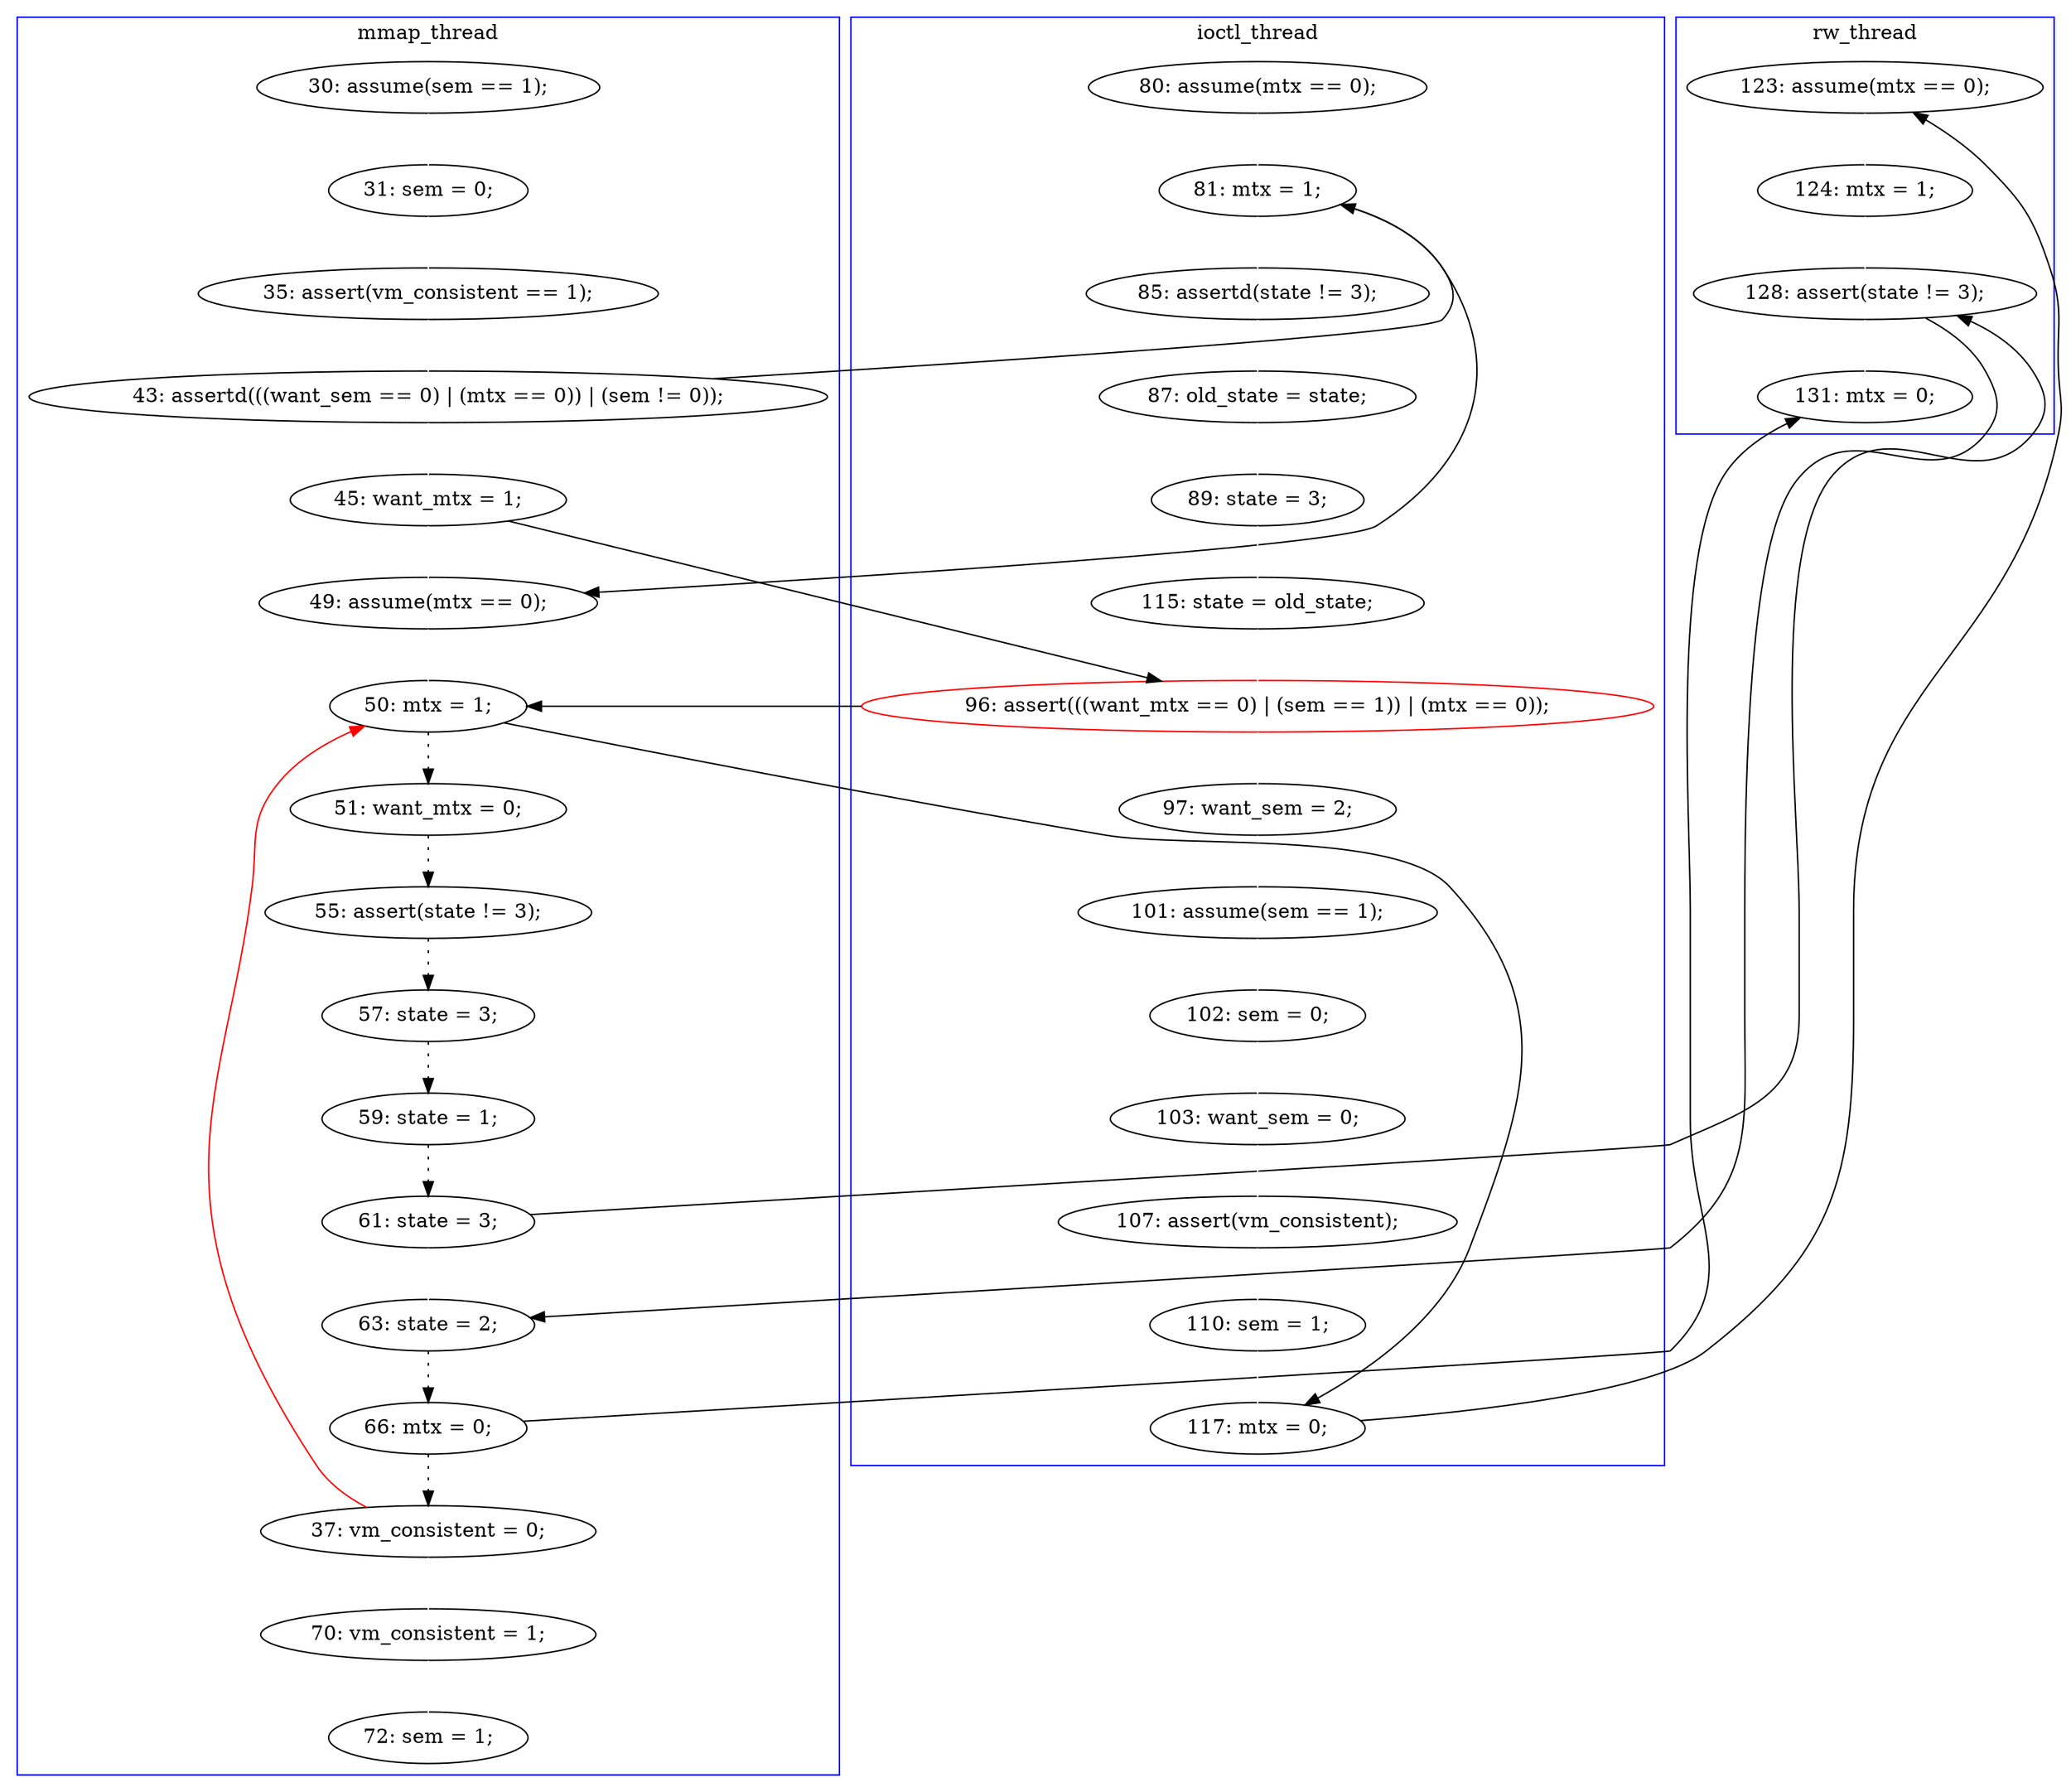 digraph Counterexample {
	11 -> 12 [color = white, style = solid]
	47 -> 50 [color = white, style = solid]
	34 -> 35 [color = black, style = dotted]
	17 -> 18 [color = white, style = solid]
	19 -> 20 [color = white, style = solid]
	18 -> 19 [color = white, style = solid]
	33 -> 34 [color = black, style = dotted]
	24 -> 25 [color = white, style = solid]
	44 -> 45 [color = black, style = dotted]
	15 -> 31 [color = white, style = solid]
	15 -> 24 [color = black, style = solid, constraint = false]
	29 -> 30 [color = white, style = solid]
	42 -> 43 [color = white, style = solid]
	45 -> 46 [color = black, style = dotted]
	39 -> 44 [color = white, style = solid]
	14 -> 18 [color = black, style = solid, constraint = false]
	31 -> 32 [color = white, style = solid]
	25 -> 26 [color = white, style = solid]
	41 -> 42 [color = white, style = solid]
	13 -> 14 [color = white, style = solid]
	18 -> 31 [color = black, style = solid, constraint = false]
	46 -> 47 [color = white, style = solid]
	12 -> 13 [color = white, style = solid]
	20 -> 21 [color = white, style = solid]
	43 -> 54 [color = white, style = solid]
	45 -> 54 [color = black, style = solid, constraint = false]
	35 -> 38 [color = black, style = dotted]
	28 -> 29 [color = white, style = solid]
	46 -> 32 [color = red, style = solid, constraint = false]
	14 -> 15 [color = white, style = solid]
	38 -> 39 [color = black, style = dotted]
	21 -> 22 [color = white, style = solid]
	22 -> 24 [color = white, style = solid]
	32 -> 33 [color = black, style = dotted]
	36 -> 41 [color = black, style = solid, constraint = false]
	39 -> 43 [color = black, style = solid, constraint = false]
	32 -> 36 [color = black, style = solid, constraint = false]
	43 -> 44 [color = black, style = solid, constraint = false]
	26 -> 27 [color = white, style = solid]
	24 -> 32 [color = black, style = solid, constraint = false]
	30 -> 36 [color = white, style = solid]
	27 -> 28 [color = white, style = solid]
	subgraph cluster1 {
		label = mmap_thread
		color = blue
		11  [label = "30: assume(sem == 1);"]
		31  [label = "49: assume(mtx == 0);"]
		39  [label = "61: state = 3;"]
		47  [label = "70: vm_consistent = 1;"]
		14  [label = "43: assertd(((want_sem == 0) | (mtx == 0)) | (sem != 0));"]
		34  [label = "55: assert(state != 3);"]
		50  [label = "72: sem = 1;"]
		35  [label = "57: state = 3;"]
		46  [label = "37: vm_consistent = 0;"]
		32  [label = "50: mtx = 1;"]
		15  [label = "45: want_mtx = 1;"]
		13  [label = "35: assert(vm_consistent == 1);"]
		44  [label = "63: state = 2;"]
		38  [label = "59: state = 1;"]
		12  [label = "31: sem = 0;"]
		33  [label = "51: want_mtx = 0;"]
		45  [label = "66: mtx = 0;"]
	}
	subgraph cluster3 {
		label = rw_thread
		color = blue
		41  [label = "123: assume(mtx == 0);"]
		42  [label = "124: mtx = 1;"]
		43  [label = "128: assert(state != 3);"]
		54  [label = "131: mtx = 0;"]
	}
	subgraph cluster2 {
		label = ioctl_thread
		color = blue
		25  [label = "97: want_sem = 2;"]
		27  [label = "102: sem = 0;"]
		26  [label = "101: assume(sem == 1);"]
		17  [label = "80: assume(mtx == 0);"]
		20  [label = "87: old_state = state;"]
		28  [label = "103: want_sem = 0;"]
		22  [label = "115: state = old_state;"]
		19  [label = "85: assertd(state != 3);"]
		21  [label = "89: state = 3;"]
		30  [label = "110: sem = 1;"]
		29  [label = "107: assert(vm_consistent);"]
		24  [label = "96: assert(((want_mtx == 0) | (sem == 1)) | (mtx == 0));", color = red]
		18  [label = "81: mtx = 1;"]
		36  [label = "117: mtx = 0;"]
	}
}
